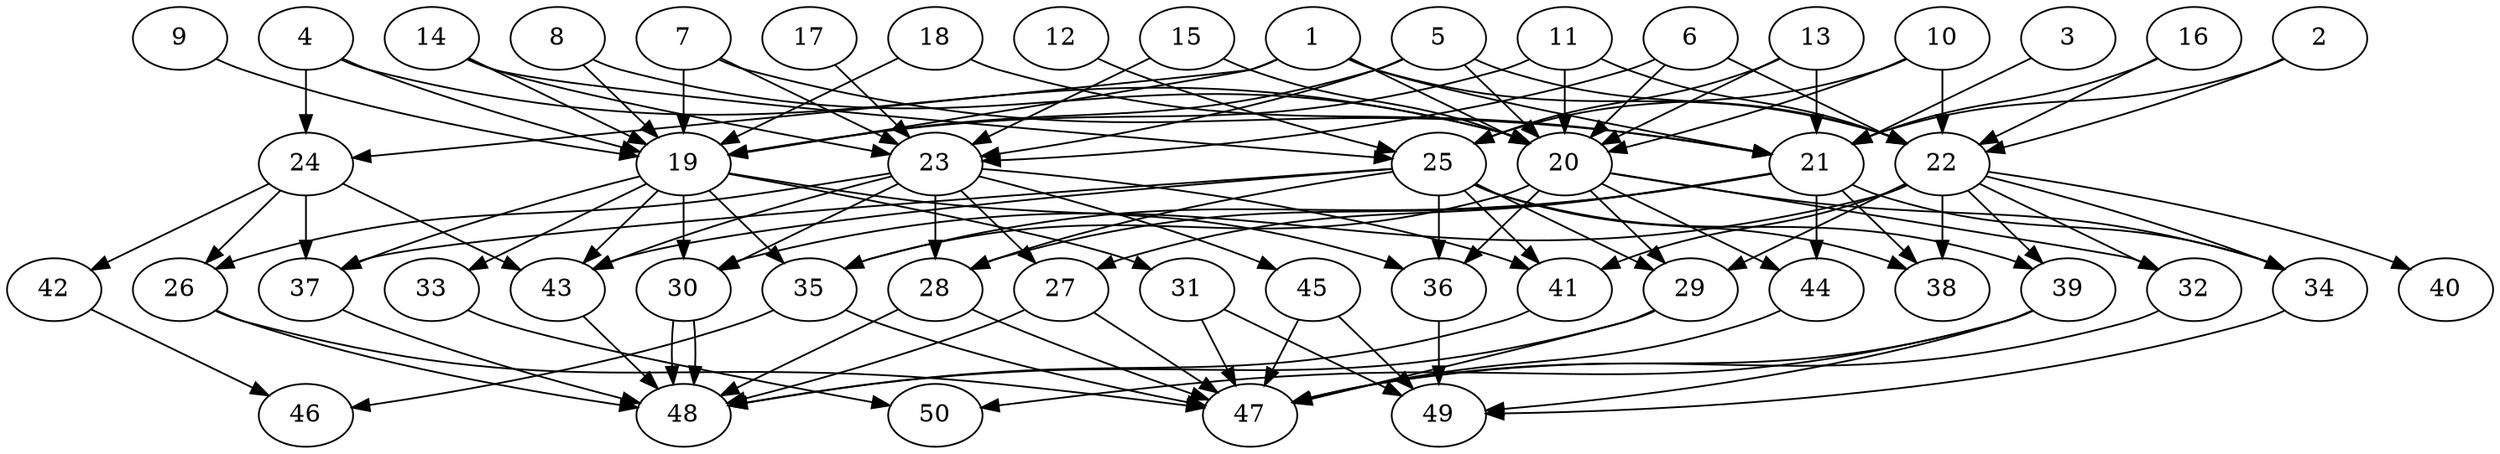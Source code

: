 // DAG automatically generated by daggen at Thu Oct  3 14:07:57 2019
// ./daggen --dot -n 50 --ccr 0.4 --fat 0.7 --regular 0.5 --density 0.5 --mindata 5242880 --maxdata 52428800 
digraph G {
  1 [size="117268480", alpha="0.09", expect_size="46907392"] 
  1 -> 19 [size ="46907392"]
  1 -> 20 [size ="46907392"]
  1 -> 21 [size ="46907392"]
  1 -> 22 [size ="46907392"]
  1 -> 24 [size ="46907392"]
  2 [size="96184320", alpha="0.14", expect_size="38473728"] 
  2 -> 21 [size ="38473728"]
  2 -> 22 [size ="38473728"]
  3 [size="87357440", alpha="0.19", expect_size="34942976"] 
  3 -> 21 [size ="34942976"]
  4 [size="24568320", alpha="0.01", expect_size="9827328"] 
  4 -> 19 [size ="9827328"]
  4 -> 20 [size ="9827328"]
  4 -> 24 [size ="9827328"]
  5 [size="34288640", alpha="0.03", expect_size="13715456"] 
  5 -> 19 [size ="13715456"]
  5 -> 20 [size ="13715456"]
  5 -> 22 [size ="13715456"]
  5 -> 23 [size ="13715456"]
  6 [size="26401280", alpha="0.12", expect_size="10560512"] 
  6 -> 20 [size ="10560512"]
  6 -> 22 [size ="10560512"]
  6 -> 23 [size ="10560512"]
  7 [size="21114880", alpha="0.04", expect_size="8445952"] 
  7 -> 19 [size ="8445952"]
  7 -> 21 [size ="8445952"]
  7 -> 23 [size ="8445952"]
  8 [size="102809600", alpha="0.17", expect_size="41123840"] 
  8 -> 19 [size ="41123840"]
  8 -> 20 [size ="41123840"]
  9 [size="54195200", alpha="0.10", expect_size="21678080"] 
  9 -> 19 [size ="21678080"]
  10 [size="22438400", alpha="0.08", expect_size="8975360"] 
  10 -> 20 [size ="8975360"]
  10 -> 22 [size ="8975360"]
  10 -> 25 [size ="8975360"]
  11 [size="13539840", alpha="0.05", expect_size="5415936"] 
  11 -> 19 [size ="5415936"]
  11 -> 20 [size ="5415936"]
  11 -> 22 [size ="5415936"]
  12 [size="68541440", alpha="0.05", expect_size="27416576"] 
  12 -> 25 [size ="27416576"]
  13 [size="32622080", alpha="0.20", expect_size="13048832"] 
  13 -> 20 [size ="13048832"]
  13 -> 21 [size ="13048832"]
  13 -> 25 [size ="13048832"]
  14 [size="28528640", alpha="0.10", expect_size="11411456"] 
  14 -> 19 [size ="11411456"]
  14 -> 23 [size ="11411456"]
  14 -> 25 [size ="11411456"]
  15 [size="34293760", alpha="0.10", expect_size="13717504"] 
  15 -> 20 [size ="13717504"]
  15 -> 23 [size ="13717504"]
  16 [size="49231360", alpha="0.07", expect_size="19692544"] 
  16 -> 21 [size ="19692544"]
  16 -> 22 [size ="19692544"]
  17 [size="118912000", alpha="0.01", expect_size="47564800"] 
  17 -> 23 [size ="47564800"]
  18 [size="22520320", alpha="0.03", expect_size="9008128"] 
  18 -> 19 [size ="9008128"]
  18 -> 21 [size ="9008128"]
  19 [size="120796160", alpha="0.15", expect_size="48318464"] 
  19 -> 30 [size ="48318464"]
  19 -> 31 [size ="48318464"]
  19 -> 33 [size ="48318464"]
  19 -> 35 [size ="48318464"]
  19 -> 36 [size ="48318464"]
  19 -> 37 [size ="48318464"]
  19 -> 43 [size ="48318464"]
  20 [size="61657600", alpha="0.07", expect_size="24663040"] 
  20 -> 29 [size ="24663040"]
  20 -> 32 [size ="24663040"]
  20 -> 34 [size ="24663040"]
  20 -> 35 [size ="24663040"]
  20 -> 36 [size ="24663040"]
  20 -> 44 [size ="24663040"]
  21 [size="107591680", alpha="0.18", expect_size="43036672"] 
  21 -> 27 [size ="43036672"]
  21 -> 28 [size ="43036672"]
  21 -> 34 [size ="43036672"]
  21 -> 35 [size ="43036672"]
  21 -> 38 [size ="43036672"]
  21 -> 44 [size ="43036672"]
  22 [size="20556800", alpha="0.02", expect_size="8222720"] 
  22 -> 29 [size ="8222720"]
  22 -> 30 [size ="8222720"]
  22 -> 32 [size ="8222720"]
  22 -> 34 [size ="8222720"]
  22 -> 38 [size ="8222720"]
  22 -> 39 [size ="8222720"]
  22 -> 40 [size ="8222720"]
  22 -> 41 [size ="8222720"]
  23 [size="52221440", alpha="0.19", expect_size="20888576"] 
  23 -> 26 [size ="20888576"]
  23 -> 27 [size ="20888576"]
  23 -> 28 [size ="20888576"]
  23 -> 30 [size ="20888576"]
  23 -> 41 [size ="20888576"]
  23 -> 43 [size ="20888576"]
  23 -> 45 [size ="20888576"]
  24 [size="51261440", alpha="0.18", expect_size="20504576"] 
  24 -> 26 [size ="20504576"]
  24 -> 37 [size ="20504576"]
  24 -> 42 [size ="20504576"]
  24 -> 43 [size ="20504576"]
  25 [size="111833600", alpha="0.20", expect_size="44733440"] 
  25 -> 28 [size ="44733440"]
  25 -> 29 [size ="44733440"]
  25 -> 36 [size ="44733440"]
  25 -> 37 [size ="44733440"]
  25 -> 38 [size ="44733440"]
  25 -> 39 [size ="44733440"]
  25 -> 41 [size ="44733440"]
  25 -> 43 [size ="44733440"]
  26 [size="50654720", alpha="0.05", expect_size="20261888"] 
  26 -> 47 [size ="20261888"]
  26 -> 48 [size ="20261888"]
  27 [size="93711360", alpha="0.11", expect_size="37484544"] 
  27 -> 47 [size ="37484544"]
  27 -> 48 [size ="37484544"]
  28 [size="98334720", alpha="0.12", expect_size="39333888"] 
  28 -> 47 [size ="39333888"]
  28 -> 48 [size ="39333888"]
  29 [size="113497600", alpha="0.20", expect_size="45399040"] 
  29 -> 47 [size ="45399040"]
  29 -> 48 [size ="45399040"]
  30 [size="83312640", alpha="0.10", expect_size="33325056"] 
  30 -> 48 [size ="33325056"]
  30 -> 48 [size ="33325056"]
  31 [size="126999040", alpha="0.20", expect_size="50799616"] 
  31 -> 47 [size ="50799616"]
  31 -> 49 [size ="50799616"]
  32 [size="112788480", alpha="0.19", expect_size="45115392"] 
  32 -> 47 [size ="45115392"]
  33 [size="123763200", alpha="0.01", expect_size="49505280"] 
  33 -> 50 [size ="49505280"]
  34 [size="116203520", alpha="0.06", expect_size="46481408"] 
  34 -> 49 [size ="46481408"]
  35 [size="101575680", alpha="0.15", expect_size="40630272"] 
  35 -> 46 [size ="40630272"]
  35 -> 47 [size ="40630272"]
  36 [size="101063680", alpha="0.10", expect_size="40425472"] 
  36 -> 49 [size ="40425472"]
  37 [size="127961600", alpha="0.03", expect_size="51184640"] 
  37 -> 48 [size ="51184640"]
  38 [size="72312320", alpha="0.17", expect_size="28924928"] 
  39 [size="23823360", alpha="0.10", expect_size="9529344"] 
  39 -> 47 [size ="9529344"]
  39 -> 49 [size ="9529344"]
  39 -> 50 [size ="9529344"]
  40 [size="23582720", alpha="0.11", expect_size="9433088"] 
  41 [size="80919040", alpha="0.08", expect_size="32367616"] 
  41 -> 48 [size ="32367616"]
  42 [size="78307840", alpha="0.06", expect_size="31323136"] 
  42 -> 46 [size ="31323136"]
  43 [size="71180800", alpha="0.11", expect_size="28472320"] 
  43 -> 48 [size ="28472320"]
  44 [size="79055360", alpha="0.02", expect_size="31622144"] 
  44 -> 47 [size ="31622144"]
  45 [size="117355520", alpha="0.10", expect_size="46942208"] 
  45 -> 47 [size ="46942208"]
  45 -> 49 [size ="46942208"]
  46 [size="89300480", alpha="0.05", expect_size="35720192"] 
  47 [size="31016960", alpha="0.13", expect_size="12406784"] 
  48 [size="48307200", alpha="0.15", expect_size="19322880"] 
  49 [size="32624640", alpha="0.15", expect_size="13049856"] 
  50 [size="91655680", alpha="0.06", expect_size="36662272"] 
}
